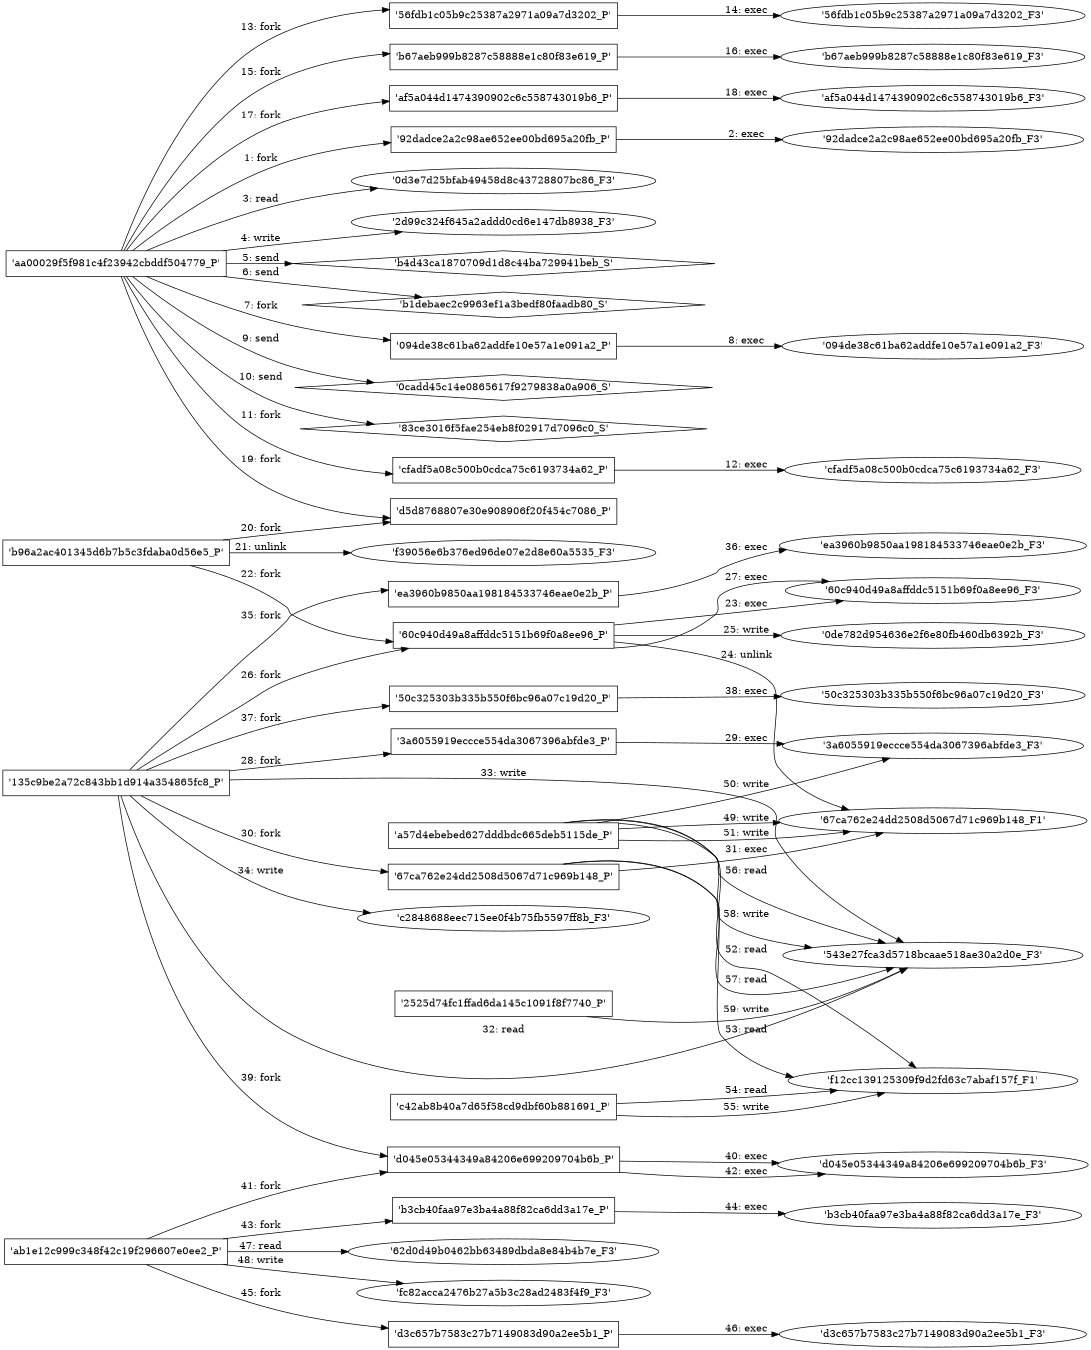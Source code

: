 digraph "D:\Learning\Paper\apt\基于CTI的攻击预警\Dataset\攻击图\ASGfromALLCTI\Threat Roundup for November 29 to December 6.dot" {
rankdir="LR"
size="9"
fixedsize="false"
splines="true"
nodesep=0.3
ranksep=0
fontsize=10
overlap="scalexy"
engine= "neato"
	"'aa00029f5f981c4f23942cbddf504779_P'" [node_type=Process shape=box]
	"'92dadce2a2c98ae652ee00bd695a20fb_P'" [node_type=Process shape=box]
	"'aa00029f5f981c4f23942cbddf504779_P'" -> "'92dadce2a2c98ae652ee00bd695a20fb_P'" [label="1: fork"]
	"'92dadce2a2c98ae652ee00bd695a20fb_P'" [node_type=Process shape=box]
	"'92dadce2a2c98ae652ee00bd695a20fb_F3'" [node_type=File shape=ellipse]
	"'92dadce2a2c98ae652ee00bd695a20fb_P'" -> "'92dadce2a2c98ae652ee00bd695a20fb_F3'" [label="2: exec"]
	"'0d3e7d25bfab49458d8c43728807bc86_F3'" [node_type=file shape=ellipse]
	"'aa00029f5f981c4f23942cbddf504779_P'" [node_type=Process shape=box]
	"'aa00029f5f981c4f23942cbddf504779_P'" -> "'0d3e7d25bfab49458d8c43728807bc86_F3'" [label="3: read"]
	"'2d99c324f645a2addd0cd6e147db8938_F3'" [node_type=file shape=ellipse]
	"'aa00029f5f981c4f23942cbddf504779_P'" [node_type=Process shape=box]
	"'aa00029f5f981c4f23942cbddf504779_P'" -> "'2d99c324f645a2addd0cd6e147db8938_F3'" [label="4: write"]
	"'b4d43ca1870709d1d8c44ba729941beb_S'" [node_type=Socket shape=diamond]
	"'aa00029f5f981c4f23942cbddf504779_P'" [node_type=Process shape=box]
	"'aa00029f5f981c4f23942cbddf504779_P'" -> "'b4d43ca1870709d1d8c44ba729941beb_S'" [label="5: send"]
	"'b1debaec2c9963ef1a3bedf80faadb80_S'" [node_type=Socket shape=diamond]
	"'aa00029f5f981c4f23942cbddf504779_P'" [node_type=Process shape=box]
	"'aa00029f5f981c4f23942cbddf504779_P'" -> "'b1debaec2c9963ef1a3bedf80faadb80_S'" [label="6: send"]
	"'aa00029f5f981c4f23942cbddf504779_P'" [node_type=Process shape=box]
	"'094de38c61ba62addfe10e57a1e091a2_P'" [node_type=Process shape=box]
	"'aa00029f5f981c4f23942cbddf504779_P'" -> "'094de38c61ba62addfe10e57a1e091a2_P'" [label="7: fork"]
	"'094de38c61ba62addfe10e57a1e091a2_P'" [node_type=Process shape=box]
	"'094de38c61ba62addfe10e57a1e091a2_F3'" [node_type=File shape=ellipse]
	"'094de38c61ba62addfe10e57a1e091a2_P'" -> "'094de38c61ba62addfe10e57a1e091a2_F3'" [label="8: exec"]
	"'0cadd45c14e0865617f9279838a0a906_S'" [node_type=Socket shape=diamond]
	"'aa00029f5f981c4f23942cbddf504779_P'" [node_type=Process shape=box]
	"'aa00029f5f981c4f23942cbddf504779_P'" -> "'0cadd45c14e0865617f9279838a0a906_S'" [label="9: send"]
	"'83ce3016f5fae254eb8f02917d7096c0_S'" [node_type=Socket shape=diamond]
	"'aa00029f5f981c4f23942cbddf504779_P'" [node_type=Process shape=box]
	"'aa00029f5f981c4f23942cbddf504779_P'" -> "'83ce3016f5fae254eb8f02917d7096c0_S'" [label="10: send"]
	"'aa00029f5f981c4f23942cbddf504779_P'" [node_type=Process shape=box]
	"'cfadf5a08c500b0cdca75c6193734a62_P'" [node_type=Process shape=box]
	"'aa00029f5f981c4f23942cbddf504779_P'" -> "'cfadf5a08c500b0cdca75c6193734a62_P'" [label="11: fork"]
	"'cfadf5a08c500b0cdca75c6193734a62_P'" [node_type=Process shape=box]
	"'cfadf5a08c500b0cdca75c6193734a62_F3'" [node_type=File shape=ellipse]
	"'cfadf5a08c500b0cdca75c6193734a62_P'" -> "'cfadf5a08c500b0cdca75c6193734a62_F3'" [label="12: exec"]
	"'aa00029f5f981c4f23942cbddf504779_P'" [node_type=Process shape=box]
	"'56fdb1c05b9c25387a2971a09a7d3202_P'" [node_type=Process shape=box]
	"'aa00029f5f981c4f23942cbddf504779_P'" -> "'56fdb1c05b9c25387a2971a09a7d3202_P'" [label="13: fork"]
	"'56fdb1c05b9c25387a2971a09a7d3202_P'" [node_type=Process shape=box]
	"'56fdb1c05b9c25387a2971a09a7d3202_F3'" [node_type=File shape=ellipse]
	"'56fdb1c05b9c25387a2971a09a7d3202_P'" -> "'56fdb1c05b9c25387a2971a09a7d3202_F3'" [label="14: exec"]
	"'aa00029f5f981c4f23942cbddf504779_P'" [node_type=Process shape=box]
	"'b67aeb999b8287c58888e1c80f83e619_P'" [node_type=Process shape=box]
	"'aa00029f5f981c4f23942cbddf504779_P'" -> "'b67aeb999b8287c58888e1c80f83e619_P'" [label="15: fork"]
	"'b67aeb999b8287c58888e1c80f83e619_P'" [node_type=Process shape=box]
	"'b67aeb999b8287c58888e1c80f83e619_F3'" [node_type=File shape=ellipse]
	"'b67aeb999b8287c58888e1c80f83e619_P'" -> "'b67aeb999b8287c58888e1c80f83e619_F3'" [label="16: exec"]
	"'aa00029f5f981c4f23942cbddf504779_P'" [node_type=Process shape=box]
	"'af5a044d1474390902c6c558743019b6_P'" [node_type=Process shape=box]
	"'aa00029f5f981c4f23942cbddf504779_P'" -> "'af5a044d1474390902c6c558743019b6_P'" [label="17: fork"]
	"'af5a044d1474390902c6c558743019b6_P'" [node_type=Process shape=box]
	"'af5a044d1474390902c6c558743019b6_F3'" [node_type=File shape=ellipse]
	"'af5a044d1474390902c6c558743019b6_P'" -> "'af5a044d1474390902c6c558743019b6_F3'" [label="18: exec"]
	"'aa00029f5f981c4f23942cbddf504779_P'" [node_type=Process shape=box]
	"'d5d8768807e30e908906f20f454c7086_P'" [node_type=Process shape=box]
	"'aa00029f5f981c4f23942cbddf504779_P'" -> "'d5d8768807e30e908906f20f454c7086_P'" [label="19: fork"]
	"'b96a2ac401345d6b7b5c3fdaba0d56e5_P'" [node_type=Process shape=box]
	"'d5d8768807e30e908906f20f454c7086_P'" [node_type=Process shape=box]
	"'b96a2ac401345d6b7b5c3fdaba0d56e5_P'" -> "'d5d8768807e30e908906f20f454c7086_P'" [label="20: fork"]
	"'f39056e6b376ed96de07e2d8e60a5535_F3'" [node_type=file shape=ellipse]
	"'b96a2ac401345d6b7b5c3fdaba0d56e5_P'" [node_type=Process shape=box]
	"'b96a2ac401345d6b7b5c3fdaba0d56e5_P'" -> "'f39056e6b376ed96de07e2d8e60a5535_F3'" [label="21: unlink"]
	"'b96a2ac401345d6b7b5c3fdaba0d56e5_P'" [node_type=Process shape=box]
	"'60c940d49a8affddc5151b69f0a8ee96_P'" [node_type=Process shape=box]
	"'b96a2ac401345d6b7b5c3fdaba0d56e5_P'" -> "'60c940d49a8affddc5151b69f0a8ee96_P'" [label="22: fork"]
	"'60c940d49a8affddc5151b69f0a8ee96_P'" [node_type=Process shape=box]
	"'60c940d49a8affddc5151b69f0a8ee96_F3'" [node_type=File shape=ellipse]
	"'60c940d49a8affddc5151b69f0a8ee96_P'" -> "'60c940d49a8affddc5151b69f0a8ee96_F3'" [label="23: exec"]
	"'67ca762e24dd2508d5067d71c969b148_F1'" [node_type=file shape=ellipse]
	"'60c940d49a8affddc5151b69f0a8ee96_P'" [node_type=Process shape=box]
	"'60c940d49a8affddc5151b69f0a8ee96_P'" -> "'67ca762e24dd2508d5067d71c969b148_F1'" [label="24: unlink"]
	"'0de782d954636e2f6e80fb460db6392b_F3'" [node_type=file shape=ellipse]
	"'60c940d49a8affddc5151b69f0a8ee96_P'" [node_type=Process shape=box]
	"'60c940d49a8affddc5151b69f0a8ee96_P'" -> "'0de782d954636e2f6e80fb460db6392b_F3'" [label="25: write"]
	"'135c9be2a72c843bb1d914a354865fc8_P'" [node_type=Process shape=box]
	"'60c940d49a8affddc5151b69f0a8ee96_P'" [node_type=Process shape=box]
	"'135c9be2a72c843bb1d914a354865fc8_P'" -> "'60c940d49a8affddc5151b69f0a8ee96_P'" [label="26: fork"]
	"'60c940d49a8affddc5151b69f0a8ee96_P'" [node_type=Process shape=box]
	"'60c940d49a8affddc5151b69f0a8ee96_F3'" [node_type=File shape=ellipse]
	"'60c940d49a8affddc5151b69f0a8ee96_P'" -> "'60c940d49a8affddc5151b69f0a8ee96_F3'" [label="27: exec"]
	"'135c9be2a72c843bb1d914a354865fc8_P'" [node_type=Process shape=box]
	"'3a6055919eccce554da3067396abfde3_P'" [node_type=Process shape=box]
	"'135c9be2a72c843bb1d914a354865fc8_P'" -> "'3a6055919eccce554da3067396abfde3_P'" [label="28: fork"]
	"'3a6055919eccce554da3067396abfde3_P'" [node_type=Process shape=box]
	"'3a6055919eccce554da3067396abfde3_F3'" [node_type=File shape=ellipse]
	"'3a6055919eccce554da3067396abfde3_P'" -> "'3a6055919eccce554da3067396abfde3_F3'" [label="29: exec"]
	"'135c9be2a72c843bb1d914a354865fc8_P'" [node_type=Process shape=box]
	"'67ca762e24dd2508d5067d71c969b148_P'" [node_type=Process shape=box]
	"'135c9be2a72c843bb1d914a354865fc8_P'" -> "'67ca762e24dd2508d5067d71c969b148_P'" [label="30: fork"]
	"'67ca762e24dd2508d5067d71c969b148_P'" [node_type=Process shape=box]
	"'67ca762e24dd2508d5067d71c969b148_F1'" [node_type=File shape=ellipse]
	"'67ca762e24dd2508d5067d71c969b148_P'" -> "'67ca762e24dd2508d5067d71c969b148_F1'" [label="31: exec"]
	"'543e27fca3d5718bcaae518ae30a2d0e_F3'" [node_type=file shape=ellipse]
	"'135c9be2a72c843bb1d914a354865fc8_P'" [node_type=Process shape=box]
	"'135c9be2a72c843bb1d914a354865fc8_P'" -> "'543e27fca3d5718bcaae518ae30a2d0e_F3'" [label="32: read"]
	"'543e27fca3d5718bcaae518ae30a2d0e_F3'" [node_type=file shape=ellipse]
	"'135c9be2a72c843bb1d914a354865fc8_P'" [node_type=Process shape=box]
	"'135c9be2a72c843bb1d914a354865fc8_P'" -> "'543e27fca3d5718bcaae518ae30a2d0e_F3'" [label="33: write"]
	"'c2848688eec715ee0f4b75fb5597ff8b_F3'" [node_type=file shape=ellipse]
	"'135c9be2a72c843bb1d914a354865fc8_P'" [node_type=Process shape=box]
	"'135c9be2a72c843bb1d914a354865fc8_P'" -> "'c2848688eec715ee0f4b75fb5597ff8b_F3'" [label="34: write"]
	"'135c9be2a72c843bb1d914a354865fc8_P'" [node_type=Process shape=box]
	"'ea3960b9850aa198184533746eae0e2b_P'" [node_type=Process shape=box]
	"'135c9be2a72c843bb1d914a354865fc8_P'" -> "'ea3960b9850aa198184533746eae0e2b_P'" [label="35: fork"]
	"'ea3960b9850aa198184533746eae0e2b_P'" [node_type=Process shape=box]
	"'ea3960b9850aa198184533746eae0e2b_F3'" [node_type=File shape=ellipse]
	"'ea3960b9850aa198184533746eae0e2b_P'" -> "'ea3960b9850aa198184533746eae0e2b_F3'" [label="36: exec"]
	"'135c9be2a72c843bb1d914a354865fc8_P'" [node_type=Process shape=box]
	"'50c325303b335b550f6bc96a07c19d20_P'" [node_type=Process shape=box]
	"'135c9be2a72c843bb1d914a354865fc8_P'" -> "'50c325303b335b550f6bc96a07c19d20_P'" [label="37: fork"]
	"'50c325303b335b550f6bc96a07c19d20_P'" [node_type=Process shape=box]
	"'50c325303b335b550f6bc96a07c19d20_F3'" [node_type=File shape=ellipse]
	"'50c325303b335b550f6bc96a07c19d20_P'" -> "'50c325303b335b550f6bc96a07c19d20_F3'" [label="38: exec"]
	"'135c9be2a72c843bb1d914a354865fc8_P'" [node_type=Process shape=box]
	"'d045e05344349a84206e699209704b6b_P'" [node_type=Process shape=box]
	"'135c9be2a72c843bb1d914a354865fc8_P'" -> "'d045e05344349a84206e699209704b6b_P'" [label="39: fork"]
	"'d045e05344349a84206e699209704b6b_P'" [node_type=Process shape=box]
	"'d045e05344349a84206e699209704b6b_F3'" [node_type=File shape=ellipse]
	"'d045e05344349a84206e699209704b6b_P'" -> "'d045e05344349a84206e699209704b6b_F3'" [label="40: exec"]
	"'ab1e12c999c348f42c19f296607e0ee2_P'" [node_type=Process shape=box]
	"'d045e05344349a84206e699209704b6b_P'" [node_type=Process shape=box]
	"'ab1e12c999c348f42c19f296607e0ee2_P'" -> "'d045e05344349a84206e699209704b6b_P'" [label="41: fork"]
	"'d045e05344349a84206e699209704b6b_P'" [node_type=Process shape=box]
	"'d045e05344349a84206e699209704b6b_F3'" [node_type=File shape=ellipse]
	"'d045e05344349a84206e699209704b6b_P'" -> "'d045e05344349a84206e699209704b6b_F3'" [label="42: exec"]
	"'ab1e12c999c348f42c19f296607e0ee2_P'" [node_type=Process shape=box]
	"'b3cb40faa97e3ba4a88f82ca6dd3a17e_P'" [node_type=Process shape=box]
	"'ab1e12c999c348f42c19f296607e0ee2_P'" -> "'b3cb40faa97e3ba4a88f82ca6dd3a17e_P'" [label="43: fork"]
	"'b3cb40faa97e3ba4a88f82ca6dd3a17e_P'" [node_type=Process shape=box]
	"'b3cb40faa97e3ba4a88f82ca6dd3a17e_F3'" [node_type=File shape=ellipse]
	"'b3cb40faa97e3ba4a88f82ca6dd3a17e_P'" -> "'b3cb40faa97e3ba4a88f82ca6dd3a17e_F3'" [label="44: exec"]
	"'ab1e12c999c348f42c19f296607e0ee2_P'" [node_type=Process shape=box]
	"'d3c657b7583c27b7149083d90a2ee5b1_P'" [node_type=Process shape=box]
	"'ab1e12c999c348f42c19f296607e0ee2_P'" -> "'d3c657b7583c27b7149083d90a2ee5b1_P'" [label="45: fork"]
	"'d3c657b7583c27b7149083d90a2ee5b1_P'" [node_type=Process shape=box]
	"'d3c657b7583c27b7149083d90a2ee5b1_F3'" [node_type=File shape=ellipse]
	"'d3c657b7583c27b7149083d90a2ee5b1_P'" -> "'d3c657b7583c27b7149083d90a2ee5b1_F3'" [label="46: exec"]
	"'62d0d49b0462bb63489dbda8e84b4b7e_F3'" [node_type=file shape=ellipse]
	"'ab1e12c999c348f42c19f296607e0ee2_P'" [node_type=Process shape=box]
	"'ab1e12c999c348f42c19f296607e0ee2_P'" -> "'62d0d49b0462bb63489dbda8e84b4b7e_F3'" [label="47: read"]
	"'fc82acca2476b27a5b3c28ad2483f4f9_F3'" [node_type=file shape=ellipse]
	"'ab1e12c999c348f42c19f296607e0ee2_P'" [node_type=Process shape=box]
	"'ab1e12c999c348f42c19f296607e0ee2_P'" -> "'fc82acca2476b27a5b3c28ad2483f4f9_F3'" [label="48: write"]
	"'67ca762e24dd2508d5067d71c969b148_F1'" [node_type=file shape=ellipse]
	"'a57d4ebebed627dddbdc665deb5115de_P'" [node_type=Process shape=box]
	"'a57d4ebebed627dddbdc665deb5115de_P'" -> "'67ca762e24dd2508d5067d71c969b148_F1'" [label="49: write"]
	"'3a6055919eccce554da3067396abfde3_F3'" [node_type=file shape=ellipse]
	"'a57d4ebebed627dddbdc665deb5115de_P'" [node_type=Process shape=box]
	"'a57d4ebebed627dddbdc665deb5115de_P'" -> "'3a6055919eccce554da3067396abfde3_F3'" [label="50: write"]
	"'67ca762e24dd2508d5067d71c969b148_F1'" [node_type=file shape=ellipse]
	"'a57d4ebebed627dddbdc665deb5115de_P'" [node_type=Process shape=box]
	"'a57d4ebebed627dddbdc665deb5115de_P'" -> "'67ca762e24dd2508d5067d71c969b148_F1'" [label="51: write"]
	"'f12cc139125309f9d2fd63c7abaf157f_F1'" [node_type=file shape=ellipse]
	"'a57d4ebebed627dddbdc665deb5115de_P'" [node_type=Process shape=box]
	"'a57d4ebebed627dddbdc665deb5115de_P'" -> "'f12cc139125309f9d2fd63c7abaf157f_F1'" [label="52: read"]
	"'f12cc139125309f9d2fd63c7abaf157f_F1'" [node_type=file shape=ellipse]
	"'67ca762e24dd2508d5067d71c969b148_P'" [node_type=Process shape=box]
	"'67ca762e24dd2508d5067d71c969b148_P'" -> "'f12cc139125309f9d2fd63c7abaf157f_F1'" [label="53: read"]
	"'f12cc139125309f9d2fd63c7abaf157f_F1'" [node_type=file shape=ellipse]
	"'c42ab8b40a7d65f58cd9dbf60b881691_P'" [node_type=Process shape=box]
	"'c42ab8b40a7d65f58cd9dbf60b881691_P'" -> "'f12cc139125309f9d2fd63c7abaf157f_F1'" [label="54: read"]
	"'f12cc139125309f9d2fd63c7abaf157f_F1'" [node_type=file shape=ellipse]
	"'c42ab8b40a7d65f58cd9dbf60b881691_P'" [node_type=Process shape=box]
	"'c42ab8b40a7d65f58cd9dbf60b881691_P'" -> "'f12cc139125309f9d2fd63c7abaf157f_F1'" [label="55: write"]
	"'543e27fca3d5718bcaae518ae30a2d0e_F3'" [node_type=file shape=ellipse]
	"'a57d4ebebed627dddbdc665deb5115de_P'" [node_type=Process shape=box]
	"'a57d4ebebed627dddbdc665deb5115de_P'" -> "'543e27fca3d5718bcaae518ae30a2d0e_F3'" [label="56: read"]
	"'543e27fca3d5718bcaae518ae30a2d0e_F3'" [node_type=file shape=ellipse]
	"'67ca762e24dd2508d5067d71c969b148_P'" [node_type=Process shape=box]
	"'67ca762e24dd2508d5067d71c969b148_P'" -> "'543e27fca3d5718bcaae518ae30a2d0e_F3'" [label="57: read"]
	"'543e27fca3d5718bcaae518ae30a2d0e_F3'" [node_type=file shape=ellipse]
	"'a57d4ebebed627dddbdc665deb5115de_P'" [node_type=Process shape=box]
	"'a57d4ebebed627dddbdc665deb5115de_P'" -> "'543e27fca3d5718bcaae518ae30a2d0e_F3'" [label="58: write"]
	"'543e27fca3d5718bcaae518ae30a2d0e_F3'" [node_type=file shape=ellipse]
	"'2525d74fc1ffad6da145c1091f8f7740_P'" [node_type=Process shape=box]
	"'2525d74fc1ffad6da145c1091f8f7740_P'" -> "'543e27fca3d5718bcaae518ae30a2d0e_F3'" [label="59: write"]
}
